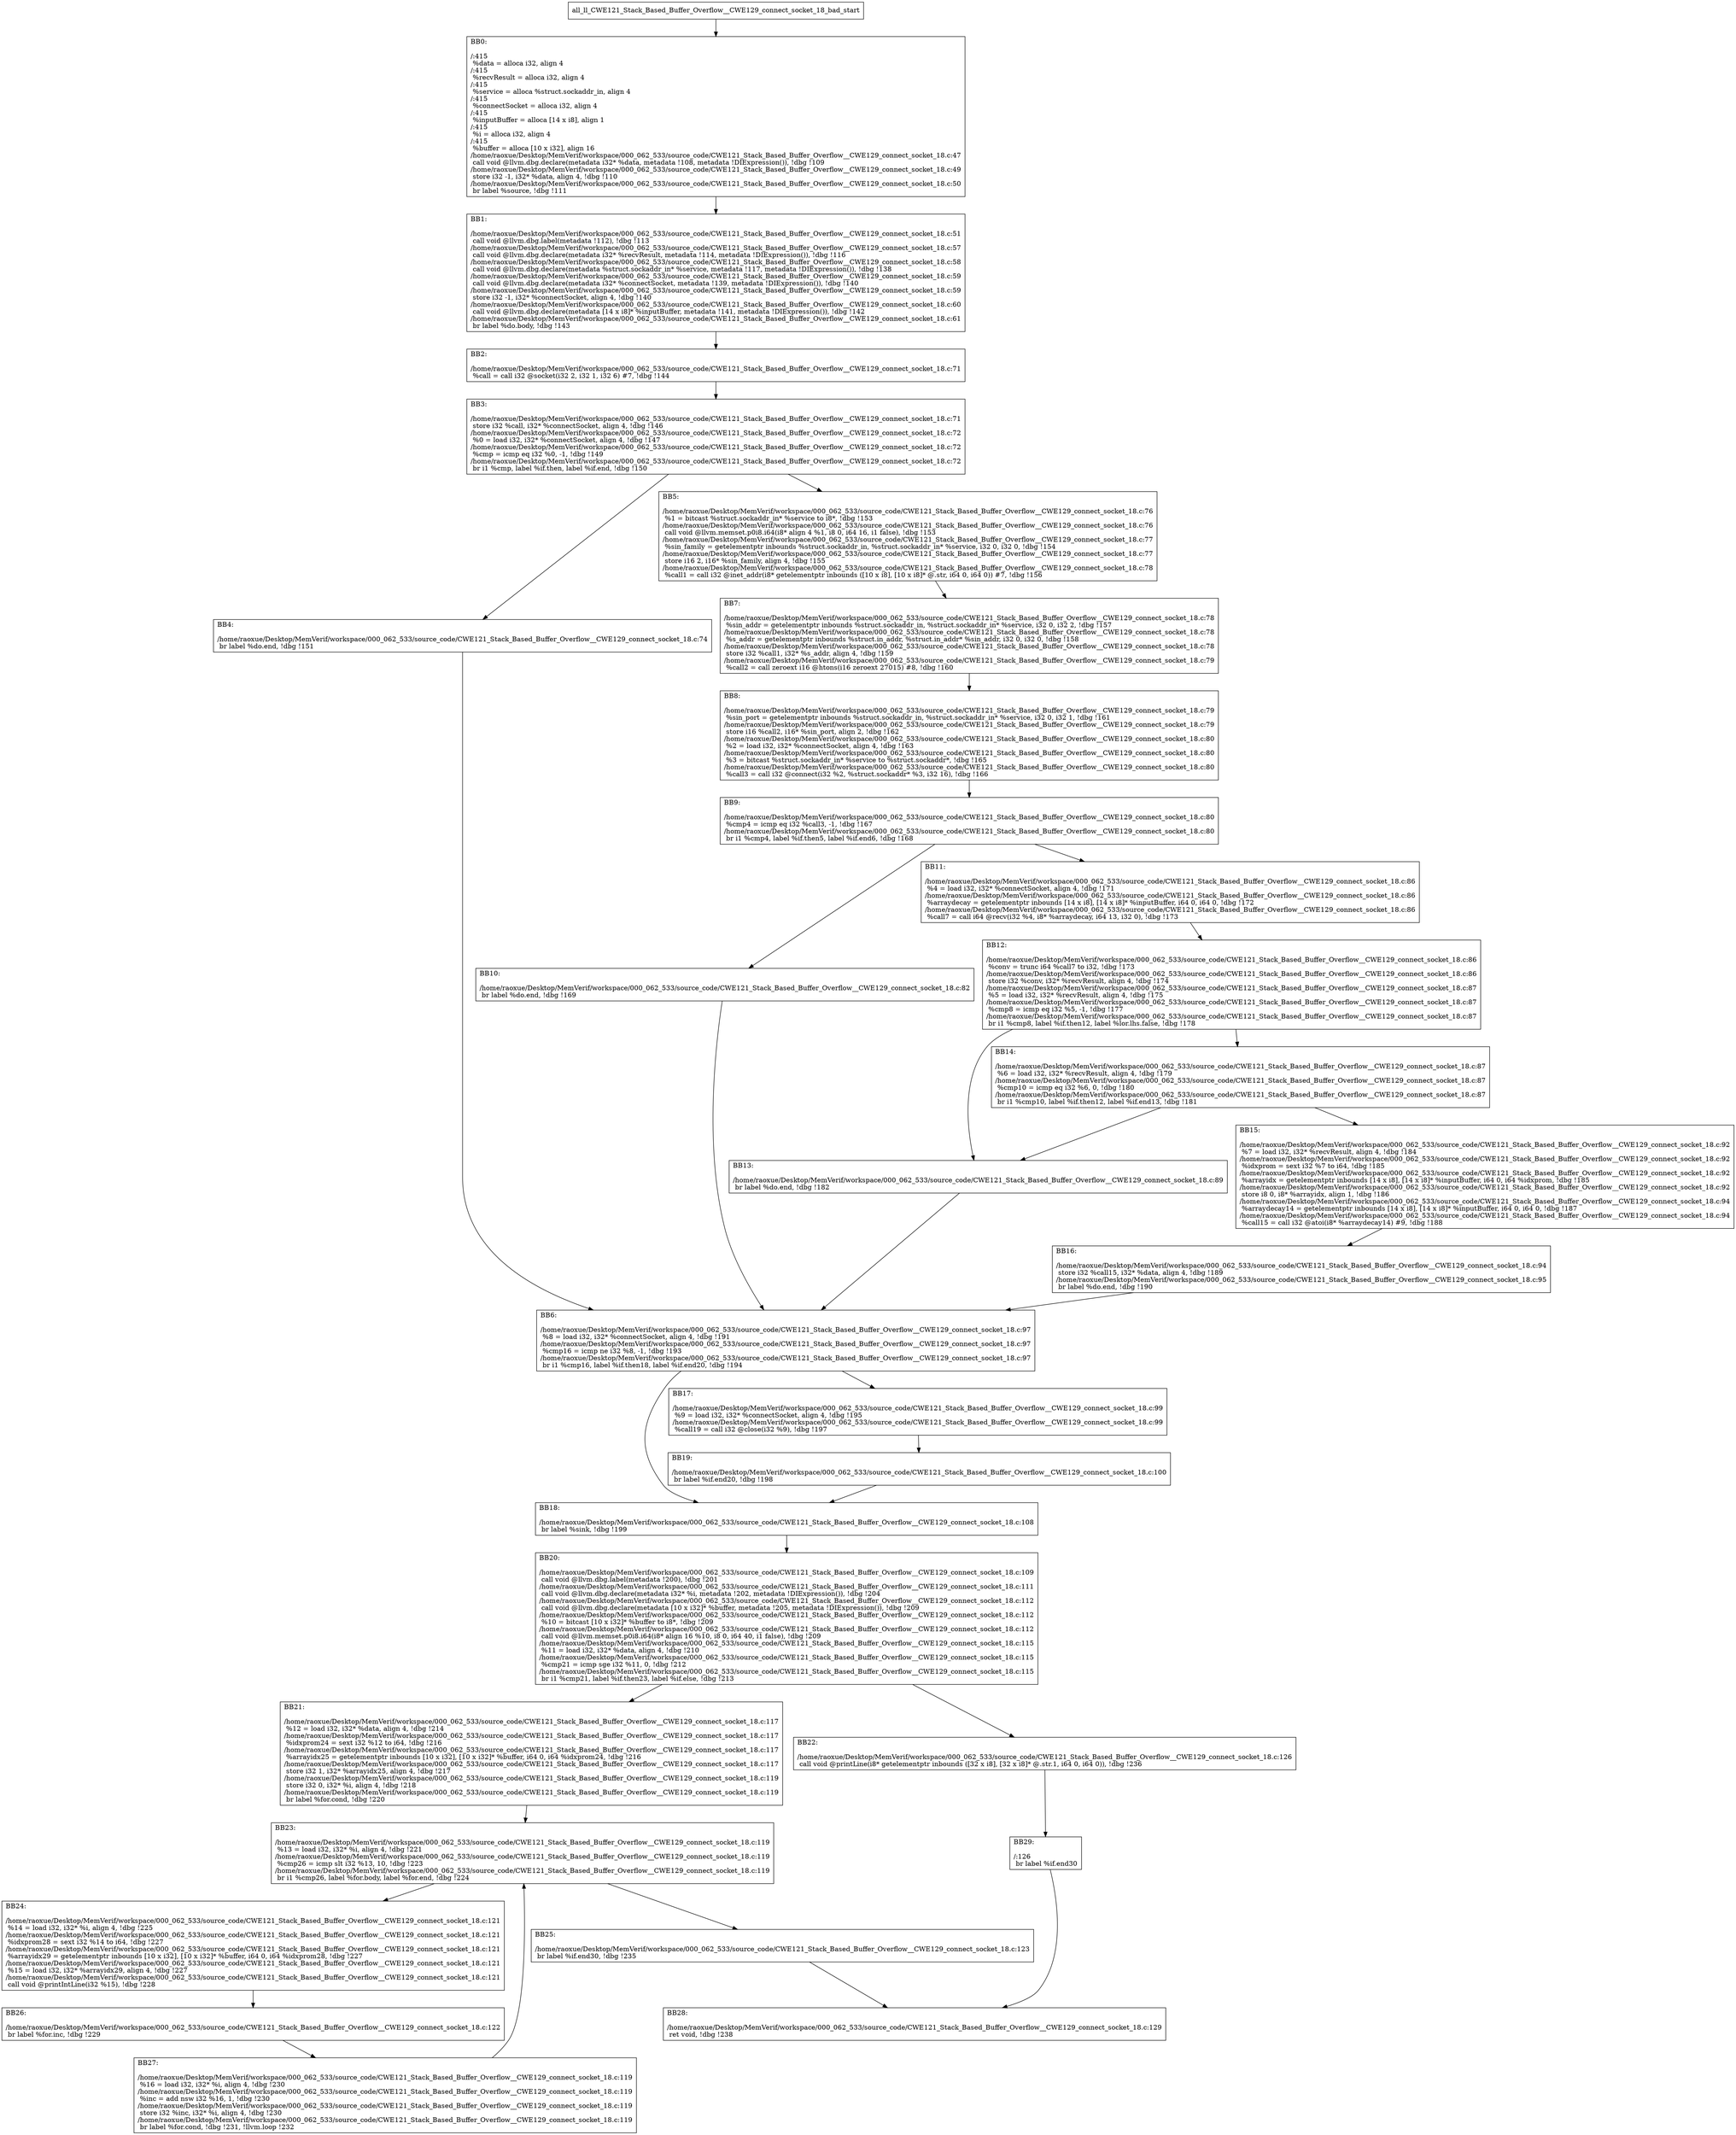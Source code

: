 digraph "CFG for'all_ll_CWE121_Stack_Based_Buffer_Overflow__CWE129_connect_socket_18_bad' function" {
	BBall_ll_CWE121_Stack_Based_Buffer_Overflow__CWE129_connect_socket_18_bad_start[shape=record,label="{all_ll_CWE121_Stack_Based_Buffer_Overflow__CWE129_connect_socket_18_bad_start}"];
	BBall_ll_CWE121_Stack_Based_Buffer_Overflow__CWE129_connect_socket_18_bad_start-> all_ll_CWE121_Stack_Based_Buffer_Overflow__CWE129_connect_socket_18_badBB0;
	all_ll_CWE121_Stack_Based_Buffer_Overflow__CWE129_connect_socket_18_badBB0 [shape=record, label="{BB0:\l\l/:415\l
  %data = alloca i32, align 4\l
/:415\l
  %recvResult = alloca i32, align 4\l
/:415\l
  %service = alloca %struct.sockaddr_in, align 4\l
/:415\l
  %connectSocket = alloca i32, align 4\l
/:415\l
  %inputBuffer = alloca [14 x i8], align 1\l
/:415\l
  %i = alloca i32, align 4\l
/:415\l
  %buffer = alloca [10 x i32], align 16\l
/home/raoxue/Desktop/MemVerif/workspace/000_062_533/source_code/CWE121_Stack_Based_Buffer_Overflow__CWE129_connect_socket_18.c:47\l
  call void @llvm.dbg.declare(metadata i32* %data, metadata !108, metadata !DIExpression()), !dbg !109\l
/home/raoxue/Desktop/MemVerif/workspace/000_062_533/source_code/CWE121_Stack_Based_Buffer_Overflow__CWE129_connect_socket_18.c:49\l
  store i32 -1, i32* %data, align 4, !dbg !110\l
/home/raoxue/Desktop/MemVerif/workspace/000_062_533/source_code/CWE121_Stack_Based_Buffer_Overflow__CWE129_connect_socket_18.c:50\l
  br label %source, !dbg !111\l
}"];
	all_ll_CWE121_Stack_Based_Buffer_Overflow__CWE129_connect_socket_18_badBB0-> all_ll_CWE121_Stack_Based_Buffer_Overflow__CWE129_connect_socket_18_badBB1;
	all_ll_CWE121_Stack_Based_Buffer_Overflow__CWE129_connect_socket_18_badBB1 [shape=record, label="{BB1:\l\l/home/raoxue/Desktop/MemVerif/workspace/000_062_533/source_code/CWE121_Stack_Based_Buffer_Overflow__CWE129_connect_socket_18.c:51\l
  call void @llvm.dbg.label(metadata !112), !dbg !113\l
/home/raoxue/Desktop/MemVerif/workspace/000_062_533/source_code/CWE121_Stack_Based_Buffer_Overflow__CWE129_connect_socket_18.c:57\l
  call void @llvm.dbg.declare(metadata i32* %recvResult, metadata !114, metadata !DIExpression()), !dbg !116\l
/home/raoxue/Desktop/MemVerif/workspace/000_062_533/source_code/CWE121_Stack_Based_Buffer_Overflow__CWE129_connect_socket_18.c:58\l
  call void @llvm.dbg.declare(metadata %struct.sockaddr_in* %service, metadata !117, metadata !DIExpression()), !dbg !138\l
/home/raoxue/Desktop/MemVerif/workspace/000_062_533/source_code/CWE121_Stack_Based_Buffer_Overflow__CWE129_connect_socket_18.c:59\l
  call void @llvm.dbg.declare(metadata i32* %connectSocket, metadata !139, metadata !DIExpression()), !dbg !140\l
/home/raoxue/Desktop/MemVerif/workspace/000_062_533/source_code/CWE121_Stack_Based_Buffer_Overflow__CWE129_connect_socket_18.c:59\l
  store i32 -1, i32* %connectSocket, align 4, !dbg !140\l
/home/raoxue/Desktop/MemVerif/workspace/000_062_533/source_code/CWE121_Stack_Based_Buffer_Overflow__CWE129_connect_socket_18.c:60\l
  call void @llvm.dbg.declare(metadata [14 x i8]* %inputBuffer, metadata !141, metadata !DIExpression()), !dbg !142\l
/home/raoxue/Desktop/MemVerif/workspace/000_062_533/source_code/CWE121_Stack_Based_Buffer_Overflow__CWE129_connect_socket_18.c:61\l
  br label %do.body, !dbg !143\l
}"];
	all_ll_CWE121_Stack_Based_Buffer_Overflow__CWE129_connect_socket_18_badBB1-> all_ll_CWE121_Stack_Based_Buffer_Overflow__CWE129_connect_socket_18_badBB2;
	all_ll_CWE121_Stack_Based_Buffer_Overflow__CWE129_connect_socket_18_badBB2 [shape=record, label="{BB2:\l\l/home/raoxue/Desktop/MemVerif/workspace/000_062_533/source_code/CWE121_Stack_Based_Buffer_Overflow__CWE129_connect_socket_18.c:71\l
  %call = call i32 @socket(i32 2, i32 1, i32 6) #7, !dbg !144\l
}"];
	all_ll_CWE121_Stack_Based_Buffer_Overflow__CWE129_connect_socket_18_badBB2-> all_ll_CWE121_Stack_Based_Buffer_Overflow__CWE129_connect_socket_18_badBB3;
	all_ll_CWE121_Stack_Based_Buffer_Overflow__CWE129_connect_socket_18_badBB3 [shape=record, label="{BB3:\l\l/home/raoxue/Desktop/MemVerif/workspace/000_062_533/source_code/CWE121_Stack_Based_Buffer_Overflow__CWE129_connect_socket_18.c:71\l
  store i32 %call, i32* %connectSocket, align 4, !dbg !146\l
/home/raoxue/Desktop/MemVerif/workspace/000_062_533/source_code/CWE121_Stack_Based_Buffer_Overflow__CWE129_connect_socket_18.c:72\l
  %0 = load i32, i32* %connectSocket, align 4, !dbg !147\l
/home/raoxue/Desktop/MemVerif/workspace/000_062_533/source_code/CWE121_Stack_Based_Buffer_Overflow__CWE129_connect_socket_18.c:72\l
  %cmp = icmp eq i32 %0, -1, !dbg !149\l
/home/raoxue/Desktop/MemVerif/workspace/000_062_533/source_code/CWE121_Stack_Based_Buffer_Overflow__CWE129_connect_socket_18.c:72\l
  br i1 %cmp, label %if.then, label %if.end, !dbg !150\l
}"];
	all_ll_CWE121_Stack_Based_Buffer_Overflow__CWE129_connect_socket_18_badBB3-> all_ll_CWE121_Stack_Based_Buffer_Overflow__CWE129_connect_socket_18_badBB4;
	all_ll_CWE121_Stack_Based_Buffer_Overflow__CWE129_connect_socket_18_badBB3-> all_ll_CWE121_Stack_Based_Buffer_Overflow__CWE129_connect_socket_18_badBB5;
	all_ll_CWE121_Stack_Based_Buffer_Overflow__CWE129_connect_socket_18_badBB4 [shape=record, label="{BB4:\l\l/home/raoxue/Desktop/MemVerif/workspace/000_062_533/source_code/CWE121_Stack_Based_Buffer_Overflow__CWE129_connect_socket_18.c:74\l
  br label %do.end, !dbg !151\l
}"];
	all_ll_CWE121_Stack_Based_Buffer_Overflow__CWE129_connect_socket_18_badBB4-> all_ll_CWE121_Stack_Based_Buffer_Overflow__CWE129_connect_socket_18_badBB6;
	all_ll_CWE121_Stack_Based_Buffer_Overflow__CWE129_connect_socket_18_badBB5 [shape=record, label="{BB5:\l\l/home/raoxue/Desktop/MemVerif/workspace/000_062_533/source_code/CWE121_Stack_Based_Buffer_Overflow__CWE129_connect_socket_18.c:76\l
  %1 = bitcast %struct.sockaddr_in* %service to i8*, !dbg !153\l
/home/raoxue/Desktop/MemVerif/workspace/000_062_533/source_code/CWE121_Stack_Based_Buffer_Overflow__CWE129_connect_socket_18.c:76\l
  call void @llvm.memset.p0i8.i64(i8* align 4 %1, i8 0, i64 16, i1 false), !dbg !153\l
/home/raoxue/Desktop/MemVerif/workspace/000_062_533/source_code/CWE121_Stack_Based_Buffer_Overflow__CWE129_connect_socket_18.c:77\l
  %sin_family = getelementptr inbounds %struct.sockaddr_in, %struct.sockaddr_in* %service, i32 0, i32 0, !dbg !154\l
/home/raoxue/Desktop/MemVerif/workspace/000_062_533/source_code/CWE121_Stack_Based_Buffer_Overflow__CWE129_connect_socket_18.c:77\l
  store i16 2, i16* %sin_family, align 4, !dbg !155\l
/home/raoxue/Desktop/MemVerif/workspace/000_062_533/source_code/CWE121_Stack_Based_Buffer_Overflow__CWE129_connect_socket_18.c:78\l
  %call1 = call i32 @inet_addr(i8* getelementptr inbounds ([10 x i8], [10 x i8]* @.str, i64 0, i64 0)) #7, !dbg !156\l
}"];
	all_ll_CWE121_Stack_Based_Buffer_Overflow__CWE129_connect_socket_18_badBB5-> all_ll_CWE121_Stack_Based_Buffer_Overflow__CWE129_connect_socket_18_badBB7;
	all_ll_CWE121_Stack_Based_Buffer_Overflow__CWE129_connect_socket_18_badBB7 [shape=record, label="{BB7:\l\l/home/raoxue/Desktop/MemVerif/workspace/000_062_533/source_code/CWE121_Stack_Based_Buffer_Overflow__CWE129_connect_socket_18.c:78\l
  %sin_addr = getelementptr inbounds %struct.sockaddr_in, %struct.sockaddr_in* %service, i32 0, i32 2, !dbg !157\l
/home/raoxue/Desktop/MemVerif/workspace/000_062_533/source_code/CWE121_Stack_Based_Buffer_Overflow__CWE129_connect_socket_18.c:78\l
  %s_addr = getelementptr inbounds %struct.in_addr, %struct.in_addr* %sin_addr, i32 0, i32 0, !dbg !158\l
/home/raoxue/Desktop/MemVerif/workspace/000_062_533/source_code/CWE121_Stack_Based_Buffer_Overflow__CWE129_connect_socket_18.c:78\l
  store i32 %call1, i32* %s_addr, align 4, !dbg !159\l
/home/raoxue/Desktop/MemVerif/workspace/000_062_533/source_code/CWE121_Stack_Based_Buffer_Overflow__CWE129_connect_socket_18.c:79\l
  %call2 = call zeroext i16 @htons(i16 zeroext 27015) #8, !dbg !160\l
}"];
	all_ll_CWE121_Stack_Based_Buffer_Overflow__CWE129_connect_socket_18_badBB7-> all_ll_CWE121_Stack_Based_Buffer_Overflow__CWE129_connect_socket_18_badBB8;
	all_ll_CWE121_Stack_Based_Buffer_Overflow__CWE129_connect_socket_18_badBB8 [shape=record, label="{BB8:\l\l/home/raoxue/Desktop/MemVerif/workspace/000_062_533/source_code/CWE121_Stack_Based_Buffer_Overflow__CWE129_connect_socket_18.c:79\l
  %sin_port = getelementptr inbounds %struct.sockaddr_in, %struct.sockaddr_in* %service, i32 0, i32 1, !dbg !161\l
/home/raoxue/Desktop/MemVerif/workspace/000_062_533/source_code/CWE121_Stack_Based_Buffer_Overflow__CWE129_connect_socket_18.c:79\l
  store i16 %call2, i16* %sin_port, align 2, !dbg !162\l
/home/raoxue/Desktop/MemVerif/workspace/000_062_533/source_code/CWE121_Stack_Based_Buffer_Overflow__CWE129_connect_socket_18.c:80\l
  %2 = load i32, i32* %connectSocket, align 4, !dbg !163\l
/home/raoxue/Desktop/MemVerif/workspace/000_062_533/source_code/CWE121_Stack_Based_Buffer_Overflow__CWE129_connect_socket_18.c:80\l
  %3 = bitcast %struct.sockaddr_in* %service to %struct.sockaddr*, !dbg !165\l
/home/raoxue/Desktop/MemVerif/workspace/000_062_533/source_code/CWE121_Stack_Based_Buffer_Overflow__CWE129_connect_socket_18.c:80\l
  %call3 = call i32 @connect(i32 %2, %struct.sockaddr* %3, i32 16), !dbg !166\l
}"];
	all_ll_CWE121_Stack_Based_Buffer_Overflow__CWE129_connect_socket_18_badBB8-> all_ll_CWE121_Stack_Based_Buffer_Overflow__CWE129_connect_socket_18_badBB9;
	all_ll_CWE121_Stack_Based_Buffer_Overflow__CWE129_connect_socket_18_badBB9 [shape=record, label="{BB9:\l\l/home/raoxue/Desktop/MemVerif/workspace/000_062_533/source_code/CWE121_Stack_Based_Buffer_Overflow__CWE129_connect_socket_18.c:80\l
  %cmp4 = icmp eq i32 %call3, -1, !dbg !167\l
/home/raoxue/Desktop/MemVerif/workspace/000_062_533/source_code/CWE121_Stack_Based_Buffer_Overflow__CWE129_connect_socket_18.c:80\l
  br i1 %cmp4, label %if.then5, label %if.end6, !dbg !168\l
}"];
	all_ll_CWE121_Stack_Based_Buffer_Overflow__CWE129_connect_socket_18_badBB9-> all_ll_CWE121_Stack_Based_Buffer_Overflow__CWE129_connect_socket_18_badBB10;
	all_ll_CWE121_Stack_Based_Buffer_Overflow__CWE129_connect_socket_18_badBB9-> all_ll_CWE121_Stack_Based_Buffer_Overflow__CWE129_connect_socket_18_badBB11;
	all_ll_CWE121_Stack_Based_Buffer_Overflow__CWE129_connect_socket_18_badBB10 [shape=record, label="{BB10:\l\l/home/raoxue/Desktop/MemVerif/workspace/000_062_533/source_code/CWE121_Stack_Based_Buffer_Overflow__CWE129_connect_socket_18.c:82\l
  br label %do.end, !dbg !169\l
}"];
	all_ll_CWE121_Stack_Based_Buffer_Overflow__CWE129_connect_socket_18_badBB10-> all_ll_CWE121_Stack_Based_Buffer_Overflow__CWE129_connect_socket_18_badBB6;
	all_ll_CWE121_Stack_Based_Buffer_Overflow__CWE129_connect_socket_18_badBB11 [shape=record, label="{BB11:\l\l/home/raoxue/Desktop/MemVerif/workspace/000_062_533/source_code/CWE121_Stack_Based_Buffer_Overflow__CWE129_connect_socket_18.c:86\l
  %4 = load i32, i32* %connectSocket, align 4, !dbg !171\l
/home/raoxue/Desktop/MemVerif/workspace/000_062_533/source_code/CWE121_Stack_Based_Buffer_Overflow__CWE129_connect_socket_18.c:86\l
  %arraydecay = getelementptr inbounds [14 x i8], [14 x i8]* %inputBuffer, i64 0, i64 0, !dbg !172\l
/home/raoxue/Desktop/MemVerif/workspace/000_062_533/source_code/CWE121_Stack_Based_Buffer_Overflow__CWE129_connect_socket_18.c:86\l
  %call7 = call i64 @recv(i32 %4, i8* %arraydecay, i64 13, i32 0), !dbg !173\l
}"];
	all_ll_CWE121_Stack_Based_Buffer_Overflow__CWE129_connect_socket_18_badBB11-> all_ll_CWE121_Stack_Based_Buffer_Overflow__CWE129_connect_socket_18_badBB12;
	all_ll_CWE121_Stack_Based_Buffer_Overflow__CWE129_connect_socket_18_badBB12 [shape=record, label="{BB12:\l\l/home/raoxue/Desktop/MemVerif/workspace/000_062_533/source_code/CWE121_Stack_Based_Buffer_Overflow__CWE129_connect_socket_18.c:86\l
  %conv = trunc i64 %call7 to i32, !dbg !173\l
/home/raoxue/Desktop/MemVerif/workspace/000_062_533/source_code/CWE121_Stack_Based_Buffer_Overflow__CWE129_connect_socket_18.c:86\l
  store i32 %conv, i32* %recvResult, align 4, !dbg !174\l
/home/raoxue/Desktop/MemVerif/workspace/000_062_533/source_code/CWE121_Stack_Based_Buffer_Overflow__CWE129_connect_socket_18.c:87\l
  %5 = load i32, i32* %recvResult, align 4, !dbg !175\l
/home/raoxue/Desktop/MemVerif/workspace/000_062_533/source_code/CWE121_Stack_Based_Buffer_Overflow__CWE129_connect_socket_18.c:87\l
  %cmp8 = icmp eq i32 %5, -1, !dbg !177\l
/home/raoxue/Desktop/MemVerif/workspace/000_062_533/source_code/CWE121_Stack_Based_Buffer_Overflow__CWE129_connect_socket_18.c:87\l
  br i1 %cmp8, label %if.then12, label %lor.lhs.false, !dbg !178\l
}"];
	all_ll_CWE121_Stack_Based_Buffer_Overflow__CWE129_connect_socket_18_badBB12-> all_ll_CWE121_Stack_Based_Buffer_Overflow__CWE129_connect_socket_18_badBB13;
	all_ll_CWE121_Stack_Based_Buffer_Overflow__CWE129_connect_socket_18_badBB12-> all_ll_CWE121_Stack_Based_Buffer_Overflow__CWE129_connect_socket_18_badBB14;
	all_ll_CWE121_Stack_Based_Buffer_Overflow__CWE129_connect_socket_18_badBB14 [shape=record, label="{BB14:\l\l/home/raoxue/Desktop/MemVerif/workspace/000_062_533/source_code/CWE121_Stack_Based_Buffer_Overflow__CWE129_connect_socket_18.c:87\l
  %6 = load i32, i32* %recvResult, align 4, !dbg !179\l
/home/raoxue/Desktop/MemVerif/workspace/000_062_533/source_code/CWE121_Stack_Based_Buffer_Overflow__CWE129_connect_socket_18.c:87\l
  %cmp10 = icmp eq i32 %6, 0, !dbg !180\l
/home/raoxue/Desktop/MemVerif/workspace/000_062_533/source_code/CWE121_Stack_Based_Buffer_Overflow__CWE129_connect_socket_18.c:87\l
  br i1 %cmp10, label %if.then12, label %if.end13, !dbg !181\l
}"];
	all_ll_CWE121_Stack_Based_Buffer_Overflow__CWE129_connect_socket_18_badBB14-> all_ll_CWE121_Stack_Based_Buffer_Overflow__CWE129_connect_socket_18_badBB13;
	all_ll_CWE121_Stack_Based_Buffer_Overflow__CWE129_connect_socket_18_badBB14-> all_ll_CWE121_Stack_Based_Buffer_Overflow__CWE129_connect_socket_18_badBB15;
	all_ll_CWE121_Stack_Based_Buffer_Overflow__CWE129_connect_socket_18_badBB13 [shape=record, label="{BB13:\l\l/home/raoxue/Desktop/MemVerif/workspace/000_062_533/source_code/CWE121_Stack_Based_Buffer_Overflow__CWE129_connect_socket_18.c:89\l
  br label %do.end, !dbg !182\l
}"];
	all_ll_CWE121_Stack_Based_Buffer_Overflow__CWE129_connect_socket_18_badBB13-> all_ll_CWE121_Stack_Based_Buffer_Overflow__CWE129_connect_socket_18_badBB6;
	all_ll_CWE121_Stack_Based_Buffer_Overflow__CWE129_connect_socket_18_badBB15 [shape=record, label="{BB15:\l\l/home/raoxue/Desktop/MemVerif/workspace/000_062_533/source_code/CWE121_Stack_Based_Buffer_Overflow__CWE129_connect_socket_18.c:92\l
  %7 = load i32, i32* %recvResult, align 4, !dbg !184\l
/home/raoxue/Desktop/MemVerif/workspace/000_062_533/source_code/CWE121_Stack_Based_Buffer_Overflow__CWE129_connect_socket_18.c:92\l
  %idxprom = sext i32 %7 to i64, !dbg !185\l
/home/raoxue/Desktop/MemVerif/workspace/000_062_533/source_code/CWE121_Stack_Based_Buffer_Overflow__CWE129_connect_socket_18.c:92\l
  %arrayidx = getelementptr inbounds [14 x i8], [14 x i8]* %inputBuffer, i64 0, i64 %idxprom, !dbg !185\l
/home/raoxue/Desktop/MemVerif/workspace/000_062_533/source_code/CWE121_Stack_Based_Buffer_Overflow__CWE129_connect_socket_18.c:92\l
  store i8 0, i8* %arrayidx, align 1, !dbg !186\l
/home/raoxue/Desktop/MemVerif/workspace/000_062_533/source_code/CWE121_Stack_Based_Buffer_Overflow__CWE129_connect_socket_18.c:94\l
  %arraydecay14 = getelementptr inbounds [14 x i8], [14 x i8]* %inputBuffer, i64 0, i64 0, !dbg !187\l
/home/raoxue/Desktop/MemVerif/workspace/000_062_533/source_code/CWE121_Stack_Based_Buffer_Overflow__CWE129_connect_socket_18.c:94\l
  %call15 = call i32 @atoi(i8* %arraydecay14) #9, !dbg !188\l
}"];
	all_ll_CWE121_Stack_Based_Buffer_Overflow__CWE129_connect_socket_18_badBB15-> all_ll_CWE121_Stack_Based_Buffer_Overflow__CWE129_connect_socket_18_badBB16;
	all_ll_CWE121_Stack_Based_Buffer_Overflow__CWE129_connect_socket_18_badBB16 [shape=record, label="{BB16:\l\l/home/raoxue/Desktop/MemVerif/workspace/000_062_533/source_code/CWE121_Stack_Based_Buffer_Overflow__CWE129_connect_socket_18.c:94\l
  store i32 %call15, i32* %data, align 4, !dbg !189\l
/home/raoxue/Desktop/MemVerif/workspace/000_062_533/source_code/CWE121_Stack_Based_Buffer_Overflow__CWE129_connect_socket_18.c:95\l
  br label %do.end, !dbg !190\l
}"];
	all_ll_CWE121_Stack_Based_Buffer_Overflow__CWE129_connect_socket_18_badBB16-> all_ll_CWE121_Stack_Based_Buffer_Overflow__CWE129_connect_socket_18_badBB6;
	all_ll_CWE121_Stack_Based_Buffer_Overflow__CWE129_connect_socket_18_badBB6 [shape=record, label="{BB6:\l\l/home/raoxue/Desktop/MemVerif/workspace/000_062_533/source_code/CWE121_Stack_Based_Buffer_Overflow__CWE129_connect_socket_18.c:97\l
  %8 = load i32, i32* %connectSocket, align 4, !dbg !191\l
/home/raoxue/Desktop/MemVerif/workspace/000_062_533/source_code/CWE121_Stack_Based_Buffer_Overflow__CWE129_connect_socket_18.c:97\l
  %cmp16 = icmp ne i32 %8, -1, !dbg !193\l
/home/raoxue/Desktop/MemVerif/workspace/000_062_533/source_code/CWE121_Stack_Based_Buffer_Overflow__CWE129_connect_socket_18.c:97\l
  br i1 %cmp16, label %if.then18, label %if.end20, !dbg !194\l
}"];
	all_ll_CWE121_Stack_Based_Buffer_Overflow__CWE129_connect_socket_18_badBB6-> all_ll_CWE121_Stack_Based_Buffer_Overflow__CWE129_connect_socket_18_badBB17;
	all_ll_CWE121_Stack_Based_Buffer_Overflow__CWE129_connect_socket_18_badBB6-> all_ll_CWE121_Stack_Based_Buffer_Overflow__CWE129_connect_socket_18_badBB18;
	all_ll_CWE121_Stack_Based_Buffer_Overflow__CWE129_connect_socket_18_badBB17 [shape=record, label="{BB17:\l\l/home/raoxue/Desktop/MemVerif/workspace/000_062_533/source_code/CWE121_Stack_Based_Buffer_Overflow__CWE129_connect_socket_18.c:99\l
  %9 = load i32, i32* %connectSocket, align 4, !dbg !195\l
/home/raoxue/Desktop/MemVerif/workspace/000_062_533/source_code/CWE121_Stack_Based_Buffer_Overflow__CWE129_connect_socket_18.c:99\l
  %call19 = call i32 @close(i32 %9), !dbg !197\l
}"];
	all_ll_CWE121_Stack_Based_Buffer_Overflow__CWE129_connect_socket_18_badBB17-> all_ll_CWE121_Stack_Based_Buffer_Overflow__CWE129_connect_socket_18_badBB19;
	all_ll_CWE121_Stack_Based_Buffer_Overflow__CWE129_connect_socket_18_badBB19 [shape=record, label="{BB19:\l\l/home/raoxue/Desktop/MemVerif/workspace/000_062_533/source_code/CWE121_Stack_Based_Buffer_Overflow__CWE129_connect_socket_18.c:100\l
  br label %if.end20, !dbg !198\l
}"];
	all_ll_CWE121_Stack_Based_Buffer_Overflow__CWE129_connect_socket_18_badBB19-> all_ll_CWE121_Stack_Based_Buffer_Overflow__CWE129_connect_socket_18_badBB18;
	all_ll_CWE121_Stack_Based_Buffer_Overflow__CWE129_connect_socket_18_badBB18 [shape=record, label="{BB18:\l\l/home/raoxue/Desktop/MemVerif/workspace/000_062_533/source_code/CWE121_Stack_Based_Buffer_Overflow__CWE129_connect_socket_18.c:108\l
  br label %sink, !dbg !199\l
}"];
	all_ll_CWE121_Stack_Based_Buffer_Overflow__CWE129_connect_socket_18_badBB18-> all_ll_CWE121_Stack_Based_Buffer_Overflow__CWE129_connect_socket_18_badBB20;
	all_ll_CWE121_Stack_Based_Buffer_Overflow__CWE129_connect_socket_18_badBB20 [shape=record, label="{BB20:\l\l/home/raoxue/Desktop/MemVerif/workspace/000_062_533/source_code/CWE121_Stack_Based_Buffer_Overflow__CWE129_connect_socket_18.c:109\l
  call void @llvm.dbg.label(metadata !200), !dbg !201\l
/home/raoxue/Desktop/MemVerif/workspace/000_062_533/source_code/CWE121_Stack_Based_Buffer_Overflow__CWE129_connect_socket_18.c:111\l
  call void @llvm.dbg.declare(metadata i32* %i, metadata !202, metadata !DIExpression()), !dbg !204\l
/home/raoxue/Desktop/MemVerif/workspace/000_062_533/source_code/CWE121_Stack_Based_Buffer_Overflow__CWE129_connect_socket_18.c:112\l
  call void @llvm.dbg.declare(metadata [10 x i32]* %buffer, metadata !205, metadata !DIExpression()), !dbg !209\l
/home/raoxue/Desktop/MemVerif/workspace/000_062_533/source_code/CWE121_Stack_Based_Buffer_Overflow__CWE129_connect_socket_18.c:112\l
  %10 = bitcast [10 x i32]* %buffer to i8*, !dbg !209\l
/home/raoxue/Desktop/MemVerif/workspace/000_062_533/source_code/CWE121_Stack_Based_Buffer_Overflow__CWE129_connect_socket_18.c:112\l
  call void @llvm.memset.p0i8.i64(i8* align 16 %10, i8 0, i64 40, i1 false), !dbg !209\l
/home/raoxue/Desktop/MemVerif/workspace/000_062_533/source_code/CWE121_Stack_Based_Buffer_Overflow__CWE129_connect_socket_18.c:115\l
  %11 = load i32, i32* %data, align 4, !dbg !210\l
/home/raoxue/Desktop/MemVerif/workspace/000_062_533/source_code/CWE121_Stack_Based_Buffer_Overflow__CWE129_connect_socket_18.c:115\l
  %cmp21 = icmp sge i32 %11, 0, !dbg !212\l
/home/raoxue/Desktop/MemVerif/workspace/000_062_533/source_code/CWE121_Stack_Based_Buffer_Overflow__CWE129_connect_socket_18.c:115\l
  br i1 %cmp21, label %if.then23, label %if.else, !dbg !213\l
}"];
	all_ll_CWE121_Stack_Based_Buffer_Overflow__CWE129_connect_socket_18_badBB20-> all_ll_CWE121_Stack_Based_Buffer_Overflow__CWE129_connect_socket_18_badBB21;
	all_ll_CWE121_Stack_Based_Buffer_Overflow__CWE129_connect_socket_18_badBB20-> all_ll_CWE121_Stack_Based_Buffer_Overflow__CWE129_connect_socket_18_badBB22;
	all_ll_CWE121_Stack_Based_Buffer_Overflow__CWE129_connect_socket_18_badBB21 [shape=record, label="{BB21:\l\l/home/raoxue/Desktop/MemVerif/workspace/000_062_533/source_code/CWE121_Stack_Based_Buffer_Overflow__CWE129_connect_socket_18.c:117\l
  %12 = load i32, i32* %data, align 4, !dbg !214\l
/home/raoxue/Desktop/MemVerif/workspace/000_062_533/source_code/CWE121_Stack_Based_Buffer_Overflow__CWE129_connect_socket_18.c:117\l
  %idxprom24 = sext i32 %12 to i64, !dbg !216\l
/home/raoxue/Desktop/MemVerif/workspace/000_062_533/source_code/CWE121_Stack_Based_Buffer_Overflow__CWE129_connect_socket_18.c:117\l
  %arrayidx25 = getelementptr inbounds [10 x i32], [10 x i32]* %buffer, i64 0, i64 %idxprom24, !dbg !216\l
/home/raoxue/Desktop/MemVerif/workspace/000_062_533/source_code/CWE121_Stack_Based_Buffer_Overflow__CWE129_connect_socket_18.c:117\l
  store i32 1, i32* %arrayidx25, align 4, !dbg !217\l
/home/raoxue/Desktop/MemVerif/workspace/000_062_533/source_code/CWE121_Stack_Based_Buffer_Overflow__CWE129_connect_socket_18.c:119\l
  store i32 0, i32* %i, align 4, !dbg !218\l
/home/raoxue/Desktop/MemVerif/workspace/000_062_533/source_code/CWE121_Stack_Based_Buffer_Overflow__CWE129_connect_socket_18.c:119\l
  br label %for.cond, !dbg !220\l
}"];
	all_ll_CWE121_Stack_Based_Buffer_Overflow__CWE129_connect_socket_18_badBB21-> all_ll_CWE121_Stack_Based_Buffer_Overflow__CWE129_connect_socket_18_badBB23;
	all_ll_CWE121_Stack_Based_Buffer_Overflow__CWE129_connect_socket_18_badBB23 [shape=record, label="{BB23:\l\l/home/raoxue/Desktop/MemVerif/workspace/000_062_533/source_code/CWE121_Stack_Based_Buffer_Overflow__CWE129_connect_socket_18.c:119\l
  %13 = load i32, i32* %i, align 4, !dbg !221\l
/home/raoxue/Desktop/MemVerif/workspace/000_062_533/source_code/CWE121_Stack_Based_Buffer_Overflow__CWE129_connect_socket_18.c:119\l
  %cmp26 = icmp slt i32 %13, 10, !dbg !223\l
/home/raoxue/Desktop/MemVerif/workspace/000_062_533/source_code/CWE121_Stack_Based_Buffer_Overflow__CWE129_connect_socket_18.c:119\l
  br i1 %cmp26, label %for.body, label %for.end, !dbg !224\l
}"];
	all_ll_CWE121_Stack_Based_Buffer_Overflow__CWE129_connect_socket_18_badBB23-> all_ll_CWE121_Stack_Based_Buffer_Overflow__CWE129_connect_socket_18_badBB24;
	all_ll_CWE121_Stack_Based_Buffer_Overflow__CWE129_connect_socket_18_badBB23-> all_ll_CWE121_Stack_Based_Buffer_Overflow__CWE129_connect_socket_18_badBB25;
	all_ll_CWE121_Stack_Based_Buffer_Overflow__CWE129_connect_socket_18_badBB24 [shape=record, label="{BB24:\l\l/home/raoxue/Desktop/MemVerif/workspace/000_062_533/source_code/CWE121_Stack_Based_Buffer_Overflow__CWE129_connect_socket_18.c:121\l
  %14 = load i32, i32* %i, align 4, !dbg !225\l
/home/raoxue/Desktop/MemVerif/workspace/000_062_533/source_code/CWE121_Stack_Based_Buffer_Overflow__CWE129_connect_socket_18.c:121\l
  %idxprom28 = sext i32 %14 to i64, !dbg !227\l
/home/raoxue/Desktop/MemVerif/workspace/000_062_533/source_code/CWE121_Stack_Based_Buffer_Overflow__CWE129_connect_socket_18.c:121\l
  %arrayidx29 = getelementptr inbounds [10 x i32], [10 x i32]* %buffer, i64 0, i64 %idxprom28, !dbg !227\l
/home/raoxue/Desktop/MemVerif/workspace/000_062_533/source_code/CWE121_Stack_Based_Buffer_Overflow__CWE129_connect_socket_18.c:121\l
  %15 = load i32, i32* %arrayidx29, align 4, !dbg !227\l
/home/raoxue/Desktop/MemVerif/workspace/000_062_533/source_code/CWE121_Stack_Based_Buffer_Overflow__CWE129_connect_socket_18.c:121\l
  call void @printIntLine(i32 %15), !dbg !228\l
}"];
	all_ll_CWE121_Stack_Based_Buffer_Overflow__CWE129_connect_socket_18_badBB24-> all_ll_CWE121_Stack_Based_Buffer_Overflow__CWE129_connect_socket_18_badBB26;
	all_ll_CWE121_Stack_Based_Buffer_Overflow__CWE129_connect_socket_18_badBB26 [shape=record, label="{BB26:\l\l/home/raoxue/Desktop/MemVerif/workspace/000_062_533/source_code/CWE121_Stack_Based_Buffer_Overflow__CWE129_connect_socket_18.c:122\l
  br label %for.inc, !dbg !229\l
}"];
	all_ll_CWE121_Stack_Based_Buffer_Overflow__CWE129_connect_socket_18_badBB26-> all_ll_CWE121_Stack_Based_Buffer_Overflow__CWE129_connect_socket_18_badBB27;
	all_ll_CWE121_Stack_Based_Buffer_Overflow__CWE129_connect_socket_18_badBB27 [shape=record, label="{BB27:\l\l/home/raoxue/Desktop/MemVerif/workspace/000_062_533/source_code/CWE121_Stack_Based_Buffer_Overflow__CWE129_connect_socket_18.c:119\l
  %16 = load i32, i32* %i, align 4, !dbg !230\l
/home/raoxue/Desktop/MemVerif/workspace/000_062_533/source_code/CWE121_Stack_Based_Buffer_Overflow__CWE129_connect_socket_18.c:119\l
  %inc = add nsw i32 %16, 1, !dbg !230\l
/home/raoxue/Desktop/MemVerif/workspace/000_062_533/source_code/CWE121_Stack_Based_Buffer_Overflow__CWE129_connect_socket_18.c:119\l
  store i32 %inc, i32* %i, align 4, !dbg !230\l
/home/raoxue/Desktop/MemVerif/workspace/000_062_533/source_code/CWE121_Stack_Based_Buffer_Overflow__CWE129_connect_socket_18.c:119\l
  br label %for.cond, !dbg !231, !llvm.loop !232\l
}"];
	all_ll_CWE121_Stack_Based_Buffer_Overflow__CWE129_connect_socket_18_badBB27-> all_ll_CWE121_Stack_Based_Buffer_Overflow__CWE129_connect_socket_18_badBB23;
	all_ll_CWE121_Stack_Based_Buffer_Overflow__CWE129_connect_socket_18_badBB25 [shape=record, label="{BB25:\l\l/home/raoxue/Desktop/MemVerif/workspace/000_062_533/source_code/CWE121_Stack_Based_Buffer_Overflow__CWE129_connect_socket_18.c:123\l
  br label %if.end30, !dbg !235\l
}"];
	all_ll_CWE121_Stack_Based_Buffer_Overflow__CWE129_connect_socket_18_badBB25-> all_ll_CWE121_Stack_Based_Buffer_Overflow__CWE129_connect_socket_18_badBB28;
	all_ll_CWE121_Stack_Based_Buffer_Overflow__CWE129_connect_socket_18_badBB22 [shape=record, label="{BB22:\l\l/home/raoxue/Desktop/MemVerif/workspace/000_062_533/source_code/CWE121_Stack_Based_Buffer_Overflow__CWE129_connect_socket_18.c:126\l
  call void @printLine(i8* getelementptr inbounds ([32 x i8], [32 x i8]* @.str.1, i64 0, i64 0)), !dbg !236\l
}"];
	all_ll_CWE121_Stack_Based_Buffer_Overflow__CWE129_connect_socket_18_badBB22-> all_ll_CWE121_Stack_Based_Buffer_Overflow__CWE129_connect_socket_18_badBB29;
	all_ll_CWE121_Stack_Based_Buffer_Overflow__CWE129_connect_socket_18_badBB29 [shape=record, label="{BB29:\l\l/:126\l
  br label %if.end30\l
}"];
	all_ll_CWE121_Stack_Based_Buffer_Overflow__CWE129_connect_socket_18_badBB29-> all_ll_CWE121_Stack_Based_Buffer_Overflow__CWE129_connect_socket_18_badBB28;
	all_ll_CWE121_Stack_Based_Buffer_Overflow__CWE129_connect_socket_18_badBB28 [shape=record, label="{BB28:\l\l/home/raoxue/Desktop/MemVerif/workspace/000_062_533/source_code/CWE121_Stack_Based_Buffer_Overflow__CWE129_connect_socket_18.c:129\l
  ret void, !dbg !238\l
}"];
}
